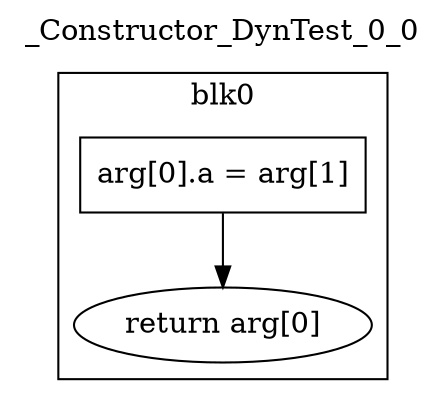 digraph {
  rankdir=TB;
  b0_l0 -> b0_ret
  b0_l0 [label="arg[0].a = arg[1]\n", shape=box]
  b0_ret [label="return arg[0]"]
  subgraph cluster_b0 {
    label = "blk0";
    b0_l0;
    b0_ret;
  }
  labelloc="t"
  label="_Constructor_DynTest_0_0"
}
